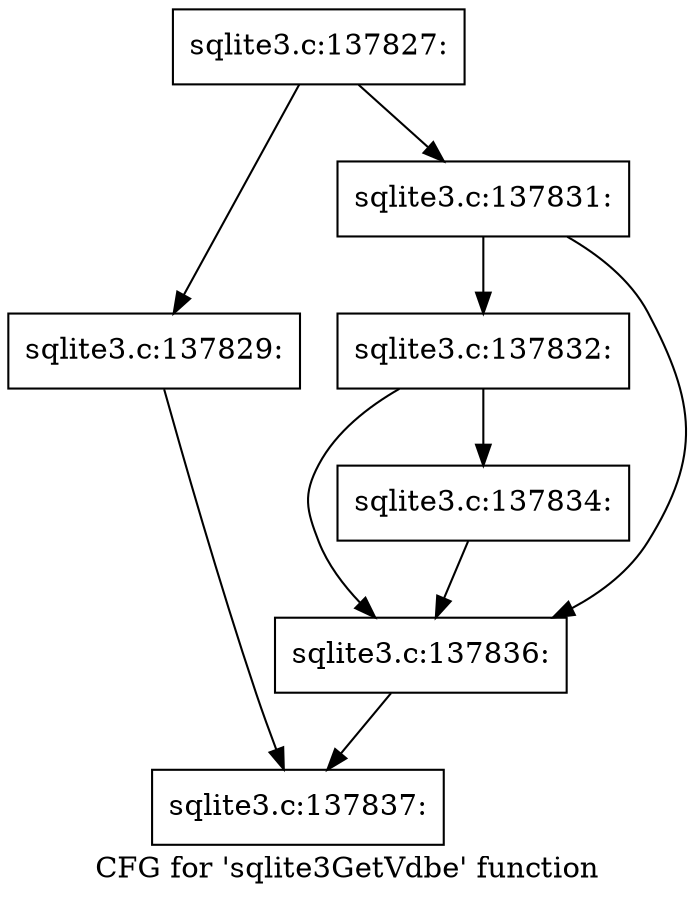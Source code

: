 digraph "CFG for 'sqlite3GetVdbe' function" {
	label="CFG for 'sqlite3GetVdbe' function";

	Node0x55c0f89a8090 [shape=record,label="{sqlite3.c:137827:}"];
	Node0x55c0f89a8090 -> Node0x55c0f8a29a90;
	Node0x55c0f89a8090 -> Node0x55c0f8a28570;
	Node0x55c0f8a29a90 [shape=record,label="{sqlite3.c:137829:}"];
	Node0x55c0f8a29a90 -> Node0x55c0f89a8320;
	Node0x55c0f8a28570 [shape=record,label="{sqlite3.c:137831:}"];
	Node0x55c0f8a28570 -> Node0x55c0f8a2a500;
	Node0x55c0f8a28570 -> Node0x55c0f8a2a4b0;
	Node0x55c0f8a2a500 [shape=record,label="{sqlite3.c:137832:}"];
	Node0x55c0f8a2a500 -> Node0x55c0f8a2a460;
	Node0x55c0f8a2a500 -> Node0x55c0f8a2a4b0;
	Node0x55c0f8a2a460 [shape=record,label="{sqlite3.c:137834:}"];
	Node0x55c0f8a2a460 -> Node0x55c0f8a2a4b0;
	Node0x55c0f8a2a4b0 [shape=record,label="{sqlite3.c:137836:}"];
	Node0x55c0f8a2a4b0 -> Node0x55c0f89a8320;
	Node0x55c0f89a8320 [shape=record,label="{sqlite3.c:137837:}"];
}
